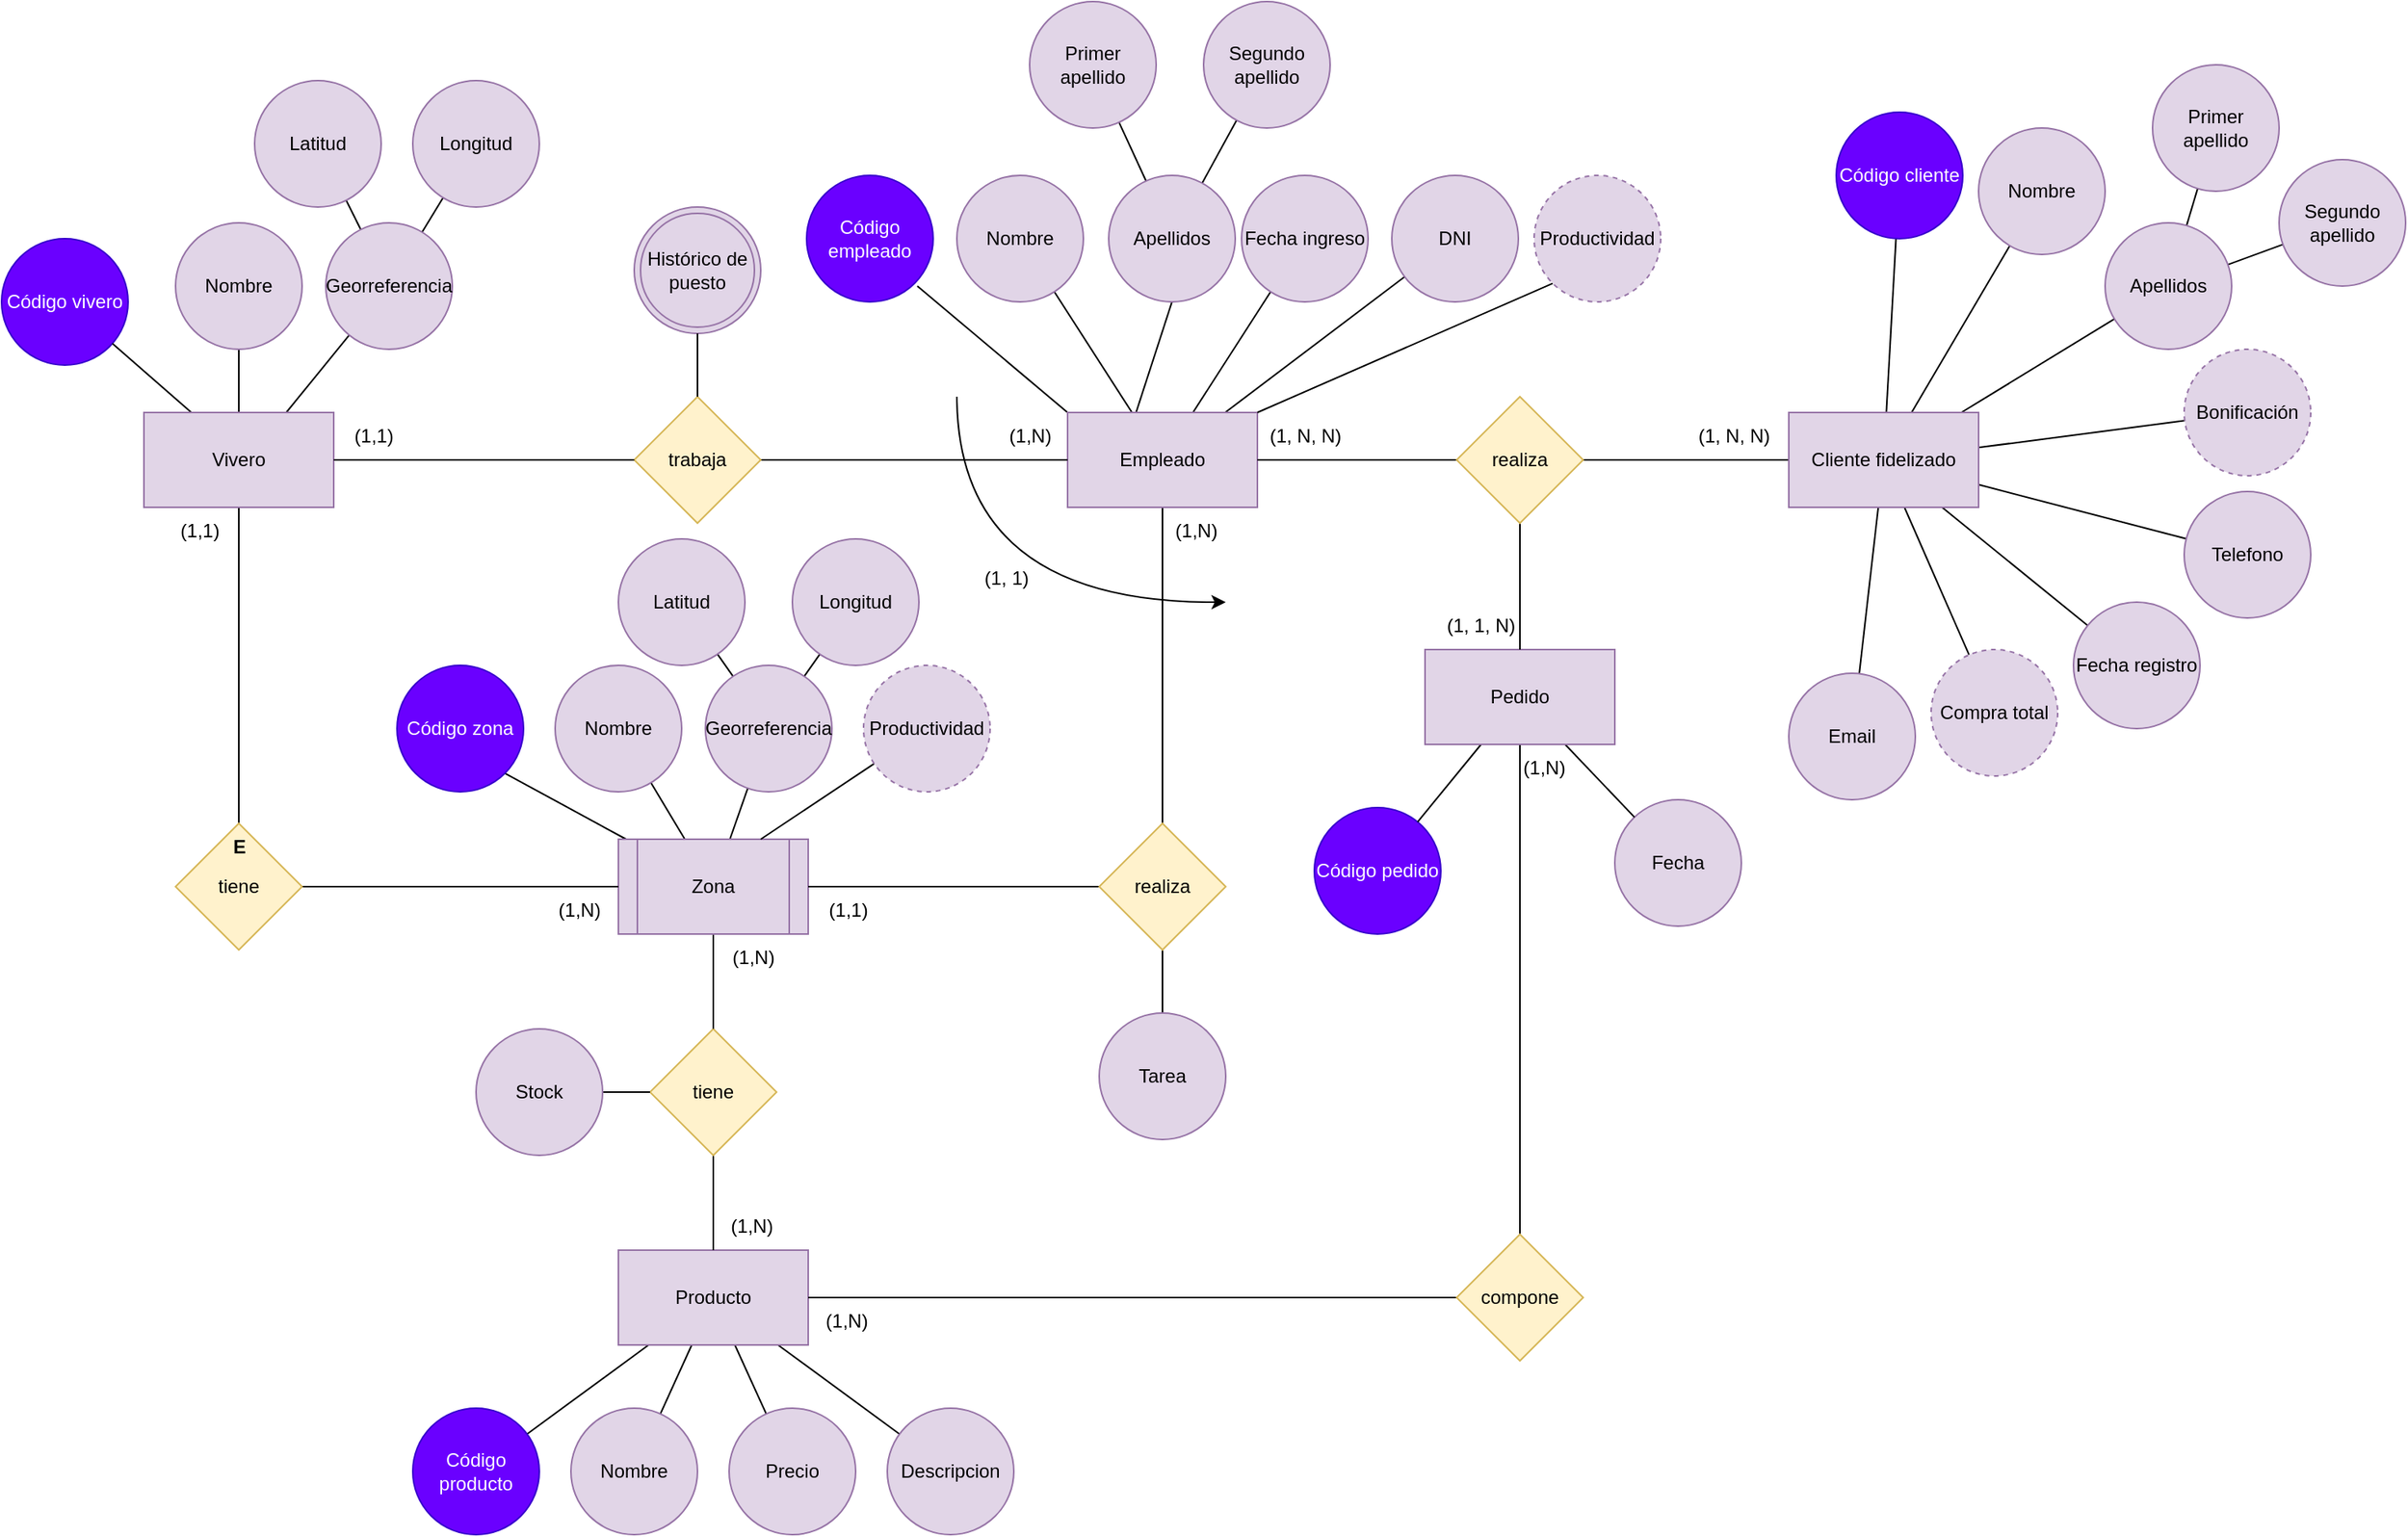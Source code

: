 <mxfile version="24.7.17">
  <diagram name="Página-1" id="UHBcDo3w5O7GQZ0DHGnp">
    <mxGraphModel grid="0" page="1" gridSize="10" guides="1" tooltips="1" connect="1" arrows="1" fold="1" pageScale="1" pageWidth="827" pageHeight="1169" math="0" shadow="0">
      <root>
        <mxCell id="0" />
        <mxCell id="1" parent="0" />
        <mxCell id="_EzMTFCngacepDHgzK4X-21" style="rounded=0;orthogonalLoop=1;jettySize=auto;html=1;entryX=0.5;entryY=1;entryDx=0;entryDy=0;endArrow=none;endFill=0;exitX=0.5;exitY=0;exitDx=0;exitDy=0;" edge="1" parent="1" source="6fVsq-_J9UxJOpscQPYp-1" target="_EzMTFCngacepDHgzK4X-19">
          <mxGeometry relative="1" as="geometry" />
        </mxCell>
        <mxCell id="_EzMTFCngacepDHgzK4X-22" style="rounded=0;orthogonalLoop=1;jettySize=auto;html=1;endArrow=none;endFill=0;" edge="1" parent="1" source="PSQP5frEjgtf2xddnxFg-1" target="_EzMTFCngacepDHgzK4X-17">
          <mxGeometry relative="1" as="geometry">
            <mxPoint x="-580" y="220" as="targetPoint" />
          </mxGeometry>
        </mxCell>
        <mxCell id="_EzMTFCngacepDHgzK4X-33" style="rounded=0;orthogonalLoop=1;jettySize=auto;html=1;endArrow=none;endFill=0;entryX=0.875;entryY=0.875;entryDx=0;entryDy=0;entryPerimeter=0;exitX=0;exitY=0;exitDx=0;exitDy=0;" edge="1" parent="1" source="6fVsq-_J9UxJOpscQPYp-6" target="_EzMTFCngacepDHgzK4X-28">
          <mxGeometry relative="1" as="geometry" />
        </mxCell>
        <mxCell id="_EzMTFCngacepDHgzK4X-34" style="rounded=0;orthogonalLoop=1;jettySize=auto;html=1;endArrow=none;endFill=0;" edge="1" parent="1" source="6fVsq-_J9UxJOpscQPYp-6" target="_EzMTFCngacepDHgzK4X-30">
          <mxGeometry relative="1" as="geometry" />
        </mxCell>
        <mxCell id="_EzMTFCngacepDHgzK4X-35" style="rounded=0;orthogonalLoop=1;jettySize=auto;html=1;entryX=0.5;entryY=1;entryDx=0;entryDy=0;endArrow=none;endFill=0;exitX=0.35;exitY=0.067;exitDx=0;exitDy=0;exitPerimeter=0;" edge="1" parent="1" source="6fVsq-_J9UxJOpscQPYp-6" target="_EzMTFCngacepDHgzK4X-29">
          <mxGeometry relative="1" as="geometry" />
        </mxCell>
        <mxCell id="_EzMTFCngacepDHgzK4X-36" style="rounded=0;orthogonalLoop=1;jettySize=auto;html=1;endArrow=none;endFill=0;" edge="1" parent="1" source="6fVsq-_J9UxJOpscQPYp-6" target="_EzMTFCngacepDHgzK4X-32">
          <mxGeometry relative="1" as="geometry" />
        </mxCell>
        <mxCell id="_EzMTFCngacepDHgzK4X-37" style="rounded=0;orthogonalLoop=1;jettySize=auto;html=1;endArrow=none;endFill=0;" edge="1" parent="1" source="6fVsq-_J9UxJOpscQPYp-6" target="_EzMTFCngacepDHgzK4X-31">
          <mxGeometry relative="1" as="geometry" />
        </mxCell>
        <mxCell id="SDyo2RUHHrsPKv_Lk7U--41" style="edgeStyle=orthogonalEdgeStyle;rounded=0;orthogonalLoop=1;jettySize=auto;html=1;entryX=0.5;entryY=0;entryDx=0;entryDy=0;endArrow=none;endFill=0;" edge="1" parent="1" source="6fVsq-_J9UxJOpscQPYp-6" target="SDyo2RUHHrsPKv_Lk7U--40">
          <mxGeometry relative="1" as="geometry" />
        </mxCell>
        <mxCell id="6fVsq-_J9UxJOpscQPYp-6" value="Empleado" style="rounded=0;whiteSpace=wrap;html=1;fillColor=#e1d5e7;strokeColor=#9673a6;" vertex="1" parent="1">
          <mxGeometry x="-96" y="360" width="120" height="60" as="geometry" />
        </mxCell>
        <mxCell id="_EzMTFCngacepDHgzK4X-38" style="rounded=0;orthogonalLoop=1;jettySize=auto;html=1;endArrow=none;endFill=0;" edge="1" parent="1" source="6fVsq-_J9UxJOpscQPYp-7" target="SDyo2RUHHrsPKv_Lk7U--8">
          <mxGeometry relative="1" as="geometry" />
        </mxCell>
        <mxCell id="_EzMTFCngacepDHgzK4X-39" style="rounded=0;orthogonalLoop=1;jettySize=auto;html=1;endArrow=none;endFill=0;" edge="1" parent="1" source="6fVsq-_J9UxJOpscQPYp-7" target="SDyo2RUHHrsPKv_Lk7U--11">
          <mxGeometry relative="1" as="geometry" />
        </mxCell>
        <mxCell id="_EzMTFCngacepDHgzK4X-40" style="rounded=0;orthogonalLoop=1;jettySize=auto;html=1;endArrow=none;endFill=0;" edge="1" parent="1" source="6fVsq-_J9UxJOpscQPYp-7" target="SDyo2RUHHrsPKv_Lk7U--12">
          <mxGeometry relative="1" as="geometry" />
        </mxCell>
        <mxCell id="_EzMTFCngacepDHgzK4X-41" style="rounded=0;orthogonalLoop=1;jettySize=auto;html=1;endArrow=none;endFill=0;" edge="1" parent="1" source="6fVsq-_J9UxJOpscQPYp-7" target="SDyo2RUHHrsPKv_Lk7U--13">
          <mxGeometry relative="1" as="geometry" />
        </mxCell>
        <mxCell id="6fVsq-_J9UxJOpscQPYp-7" value="Producto" style="rounded=0;whiteSpace=wrap;html=1;fillColor=#e1d5e7;strokeColor=#9673a6;" vertex="1" parent="1">
          <mxGeometry x="-380" y="890" width="120" height="60" as="geometry" />
        </mxCell>
        <mxCell id="SDyo2RUHHrsPKv_Lk7U--25" style="rounded=0;orthogonalLoop=1;jettySize=auto;html=1;endArrow=none;endFill=0;" edge="1" parent="1" source="_EzMTFCngacepDHgzK4X-6" target="SDyo2RUHHrsPKv_Lk7U--18">
          <mxGeometry relative="1" as="geometry" />
        </mxCell>
        <mxCell id="SDyo2RUHHrsPKv_Lk7U--26" style="rounded=0;orthogonalLoop=1;jettySize=auto;html=1;endArrow=none;endFill=0;" edge="1" parent="1" source="_EzMTFCngacepDHgzK4X-6" target="SDyo2RUHHrsPKv_Lk7U--20">
          <mxGeometry relative="1" as="geometry" />
        </mxCell>
        <mxCell id="SDyo2RUHHrsPKv_Lk7U--27" style="rounded=0;orthogonalLoop=1;jettySize=auto;html=1;endArrow=none;endFill=0;" edge="1" parent="1" source="_EzMTFCngacepDHgzK4X-6" target="SDyo2RUHHrsPKv_Lk7U--21">
          <mxGeometry relative="1" as="geometry" />
        </mxCell>
        <mxCell id="SDyo2RUHHrsPKv_Lk7U--28" style="rounded=0;orthogonalLoop=1;jettySize=auto;html=1;endArrow=none;endFill=0;" edge="1" parent="1" source="_EzMTFCngacepDHgzK4X-6" target="SDyo2RUHHrsPKv_Lk7U--22">
          <mxGeometry relative="1" as="geometry" />
        </mxCell>
        <mxCell id="SDyo2RUHHrsPKv_Lk7U--29" style="rounded=0;orthogonalLoop=1;jettySize=auto;html=1;endArrow=none;endFill=0;" edge="1" parent="1" source="_EzMTFCngacepDHgzK4X-6" target="SDyo2RUHHrsPKv_Lk7U--23">
          <mxGeometry relative="1" as="geometry" />
        </mxCell>
        <mxCell id="SDyo2RUHHrsPKv_Lk7U--30" style="rounded=0;orthogonalLoop=1;jettySize=auto;html=1;endArrow=none;endFill=0;" edge="1" parent="1" source="_EzMTFCngacepDHgzK4X-6" target="SDyo2RUHHrsPKv_Lk7U--24">
          <mxGeometry relative="1" as="geometry" />
        </mxCell>
        <mxCell id="SDyo2RUHHrsPKv_Lk7U--8" value="Código producto" style="ellipse;whiteSpace=wrap;html=1;aspect=fixed;fillColor=#6a00ff;strokeColor=#3700CC;fontColor=#ffffff;" vertex="1" parent="1">
          <mxGeometry x="-510" y="990" width="80" height="80" as="geometry" />
        </mxCell>
        <mxCell id="SDyo2RUHHrsPKv_Lk7U--12" value="Precio" style="ellipse;whiteSpace=wrap;html=1;aspect=fixed;fillColor=#e1d5e7;strokeColor=#9673a6;" vertex="1" parent="1">
          <mxGeometry x="-310" y="990" width="80" height="80" as="geometry" />
        </mxCell>
        <mxCell id="_EzMTFCngacepDHgzK4X-16" value="Código vivero " style="ellipse;whiteSpace=wrap;html=1;aspect=fixed;fillColor=#6a00ff;strokeColor=#3700CC;fontColor=#ffffff;" vertex="1" parent="1">
          <mxGeometry x="-770" y="250" width="80" height="80" as="geometry" />
        </mxCell>
        <mxCell id="SDyo2RUHHrsPKv_Lk7U--13" value="Descripcion" style="ellipse;whiteSpace=wrap;html=1;aspect=fixed;fillColor=#e1d5e7;strokeColor=#9673a6;" vertex="1" parent="1">
          <mxGeometry x="-210" y="990" width="80" height="80" as="geometry" />
        </mxCell>
        <mxCell id="_EzMTFCngacepDHgzK4X-26" style="rounded=0;orthogonalLoop=1;jettySize=auto;html=1;endArrow=none;endFill=0;exitX=0.25;exitY=0;exitDx=0;exitDy=0;" edge="1" parent="1" source="6fVsq-_J9UxJOpscQPYp-1" target="_EzMTFCngacepDHgzK4X-16">
          <mxGeometry relative="1" as="geometry" />
        </mxCell>
        <mxCell id="PSQP5frEjgtf2xddnxFg-9" style="rounded=0;orthogonalLoop=1;jettySize=auto;html=1;endArrow=none;endFill=0;" edge="1" parent="1" source="_EzMTFCngacepDHgzK4X-6" target="PSQP5frEjgtf2xddnxFg-8">
          <mxGeometry relative="1" as="geometry" />
        </mxCell>
        <mxCell id="PSQP5frEjgtf2xddnxFg-17" style="edgeStyle=orthogonalEdgeStyle;rounded=0;orthogonalLoop=1;jettySize=auto;html=1;entryX=1;entryY=0.5;entryDx=0;entryDy=0;endArrow=none;endFill=0;" edge="1" parent="1" source="_EzMTFCngacepDHgzK4X-6" target="PSQP5frEjgtf2xddnxFg-16">
          <mxGeometry relative="1" as="geometry" />
        </mxCell>
        <mxCell id="PSQP5frEjgtf2xddnxFg-21" style="rounded=0;orthogonalLoop=1;jettySize=auto;html=1;endArrow=none;endFill=0;" edge="1" parent="1" source="_EzMTFCngacepDHgzK4X-6" target="PSQP5frEjgtf2xddnxFg-20">
          <mxGeometry relative="1" as="geometry" />
        </mxCell>
        <mxCell id="_EzMTFCngacepDHgzK4X-6" value="Cliente fidelizado" style="rounded=0;whiteSpace=wrap;html=1;fillColor=#e1d5e7;strokeColor=#9673a6;" vertex="1" parent="1">
          <mxGeometry x="360" y="360" width="120" height="60" as="geometry" />
        </mxCell>
        <mxCell id="SDyo2RUHHrsPKv_Lk7U--16" value="Fecha" style="ellipse;whiteSpace=wrap;html=1;aspect=fixed;fillColor=#e1d5e7;strokeColor=#9673a6;" vertex="1" parent="1">
          <mxGeometry x="250" y="605" width="80" height="80" as="geometry" />
        </mxCell>
        <mxCell id="_EzMTFCngacepDHgzK4X-27" style="rounded=0;orthogonalLoop=1;jettySize=auto;html=1;endArrow=none;endFill=0;" edge="1" parent="1" source="PSQP5frEjgtf2xddnxFg-1" target="_EzMTFCngacepDHgzK4X-18">
          <mxGeometry relative="1" as="geometry">
            <mxPoint x="-480" y="220" as="targetPoint" />
          </mxGeometry>
        </mxCell>
        <mxCell id="SDyo2RUHHrsPKv_Lk7U--14" value="Código pedido" style="ellipse;whiteSpace=wrap;html=1;aspect=fixed;fillColor=#6a00ff;strokeColor=#3700CC;fontColor=#ffffff;" vertex="1" parent="1">
          <mxGeometry x="60" y="610" width="80" height="80" as="geometry" />
        </mxCell>
        <mxCell id="_EzMTFCngacepDHgzK4X-42" style="rounded=0;orthogonalLoop=1;jettySize=auto;html=1;endArrow=none;endFill=0;entryX=1;entryY=1;entryDx=0;entryDy=0;" edge="1" parent="1" source="SDyo2RUHHrsPKv_Lk7U--31" target="SDyo2RUHHrsPKv_Lk7U--4">
          <mxGeometry relative="1" as="geometry">
            <mxPoint x="-377.857" y="610" as="sourcePoint" />
          </mxGeometry>
        </mxCell>
        <mxCell id="SDyo2RUHHrsPKv_Lk7U--18" value="Código cliente" style="ellipse;whiteSpace=wrap;html=1;aspect=fixed;fillColor=#6a00ff;strokeColor=#3700CC;fontColor=#ffffff;" vertex="1" parent="1">
          <mxGeometry x="390" y="170" width="80" height="80" as="geometry" />
        </mxCell>
        <mxCell id="_EzMTFCngacepDHgzK4X-43" style="rounded=0;orthogonalLoop=1;jettySize=auto;html=1;endArrow=none;endFill=0;" edge="1" parent="1" source="SDyo2RUHHrsPKv_Lk7U--31" target="SDyo2RUHHrsPKv_Lk7U--5">
          <mxGeometry relative="1" as="geometry">
            <mxPoint x="-339.286" y="610" as="sourcePoint" />
          </mxGeometry>
        </mxCell>
        <mxCell id="SDyo2RUHHrsPKv_Lk7U--20" value="Nombre" style="ellipse;whiteSpace=wrap;html=1;aspect=fixed;fillColor=#e1d5e7;strokeColor=#9673a6;" vertex="1" parent="1">
          <mxGeometry x="480" y="180" width="80" height="80" as="geometry" />
        </mxCell>
        <mxCell id="J-nF8_KSfzNKeLKuR7F0-20" style="rounded=0;orthogonalLoop=1;jettySize=auto;html=1;endArrow=none;endFill=0;" edge="1" parent="1" source="SDyo2RUHHrsPKv_Lk7U--21" target="J-nF8_KSfzNKeLKuR7F0-18">
          <mxGeometry relative="1" as="geometry" />
        </mxCell>
        <mxCell id="J-nF8_KSfzNKeLKuR7F0-21" style="rounded=0;orthogonalLoop=1;jettySize=auto;html=1;endArrow=none;endFill=0;" edge="1" parent="1" source="SDyo2RUHHrsPKv_Lk7U--21" target="J-nF8_KSfzNKeLKuR7F0-19">
          <mxGeometry relative="1" as="geometry" />
        </mxCell>
        <mxCell id="SDyo2RUHHrsPKv_Lk7U--21" value="Apellidos" style="ellipse;whiteSpace=wrap;html=1;aspect=fixed;fillColor=#e1d5e7;strokeColor=#9673a6;" vertex="1" parent="1">
          <mxGeometry x="560" y="240" width="80" height="80" as="geometry" />
        </mxCell>
        <mxCell id="SDyo2RUHHrsPKv_Lk7U--37" style="edgeStyle=orthogonalEdgeStyle;rounded=0;orthogonalLoop=1;jettySize=auto;html=1;endArrow=none;endFill=0;" edge="1" parent="1" source="_EzMTFCngacepDHgzK4X-49" target="6fVsq-_J9UxJOpscQPYp-6">
          <mxGeometry relative="1" as="geometry" />
        </mxCell>
        <mxCell id="_EzMTFCngacepDHgzK4X-49" value="trabaja" style="rhombus;whiteSpace=wrap;html=1;fillColor=#fff2cc;strokeColor=#d6b656;" vertex="1" parent="1">
          <mxGeometry x="-370" y="350" width="80" height="80" as="geometry" />
        </mxCell>
        <mxCell id="_EzMTFCngacepDHgzK4X-18" value="Longitud" style="ellipse;whiteSpace=wrap;html=1;aspect=fixed;fillColor=#e1d5e7;strokeColor=#9673a6;" vertex="1" parent="1">
          <mxGeometry x="-510" y="150" width="80" height="80" as="geometry" />
        </mxCell>
        <mxCell id="_EzMTFCngacepDHgzK4X-46" style="rounded=0;orthogonalLoop=1;jettySize=auto;html=1;endArrow=none;endFill=0;" edge="1" parent="1" source="_EzMTFCngacepDHgzK4X-7" target="SDyo2RUHHrsPKv_Lk7U--14">
          <mxGeometry relative="1" as="geometry" />
        </mxCell>
        <mxCell id="_EzMTFCngacepDHgzK4X-47" style="rounded=0;orthogonalLoop=1;jettySize=auto;html=1;endArrow=none;endFill=0;" edge="1" parent="1" source="_EzMTFCngacepDHgzK4X-7" target="SDyo2RUHHrsPKv_Lk7U--16">
          <mxGeometry relative="1" as="geometry" />
        </mxCell>
        <mxCell id="_EzMTFCngacepDHgzK4X-17" value="Latitud" style="ellipse;whiteSpace=wrap;html=1;aspect=fixed;fillColor=#e1d5e7;strokeColor=#9673a6;" vertex="1" parent="1">
          <mxGeometry x="-610" y="150" width="80" height="80" as="geometry" />
        </mxCell>
        <mxCell id="SDyo2RUHHrsPKv_Lk7U--23" value="Telefono" style="ellipse;whiteSpace=wrap;html=1;aspect=fixed;fillColor=#e1d5e7;strokeColor=#9673a6;" vertex="1" parent="1">
          <mxGeometry x="610" y="410" width="80" height="80" as="geometry" />
        </mxCell>
        <mxCell id="_EzMTFCngacepDHgzK4X-31" value="DNI" style="ellipse;whiteSpace=wrap;html=1;aspect=fixed;fillColor=#e1d5e7;strokeColor=#9673a6;" vertex="1" parent="1">
          <mxGeometry x="109" y="210" width="80" height="80" as="geometry" />
        </mxCell>
        <mxCell id="SDyo2RUHHrsPKv_Lk7U--24" value="Fecha registro" style="ellipse;whiteSpace=wrap;html=1;aspect=fixed;fillColor=#e1d5e7;strokeColor=#9673a6;" vertex="1" parent="1">
          <mxGeometry x="540" y="480" width="80" height="80" as="geometry" />
        </mxCell>
        <mxCell id="_EzMTFCngacepDHgzK4X-32" value="Fecha ingreso" style="ellipse;whiteSpace=wrap;html=1;aspect=fixed;fillColor=#e1d5e7;strokeColor=#9673a6;" vertex="1" parent="1">
          <mxGeometry x="14" y="210" width="80" height="80" as="geometry" />
        </mxCell>
        <mxCell id="SDyo2RUHHrsPKv_Lk7U--22" value="Email" style="ellipse;whiteSpace=wrap;html=1;aspect=fixed;fillColor=#e1d5e7;strokeColor=#9673a6;" vertex="1" parent="1">
          <mxGeometry x="360" y="525" width="80" height="80" as="geometry" />
        </mxCell>
        <mxCell id="SDyo2RUHHrsPKv_Lk7U--34" value="" style="rounded=0;orthogonalLoop=1;jettySize=auto;html=1;endArrow=none;endFill=0;" edge="1" parent="1" source="6fVsq-_J9UxJOpscQPYp-1" target="SDyo2RUHHrsPKv_Lk7U--33">
          <mxGeometry relative="1" as="geometry" />
        </mxCell>
        <mxCell id="PSQP5frEjgtf2xddnxFg-2" style="rounded=0;orthogonalLoop=1;jettySize=auto;html=1;endArrow=none;endFill=0;exitX=0.75;exitY=0;exitDx=0;exitDy=0;" edge="1" parent="1" source="6fVsq-_J9UxJOpscQPYp-1" target="PSQP5frEjgtf2xddnxFg-1">
          <mxGeometry relative="1" as="geometry" />
        </mxCell>
        <mxCell id="6fVsq-_J9UxJOpscQPYp-1" value="Vivero" style="rounded=0;whiteSpace=wrap;html=1;fillColor=#e1d5e7;strokeColor=#9673a6;" vertex="1" parent="1">
          <mxGeometry x="-680" y="360" width="120" height="60" as="geometry" />
        </mxCell>
        <mxCell id="_EzMTFCngacepDHgzK4X-28" value="Código empleado" style="ellipse;whiteSpace=wrap;html=1;aspect=fixed;fillColor=#6a00ff;strokeColor=#3700CC;fontColor=#ffffff;" vertex="1" parent="1">
          <mxGeometry x="-261" y="210" width="80" height="80" as="geometry" />
        </mxCell>
        <mxCell id="J-nF8_KSfzNKeLKuR7F0-16" style="rounded=0;orthogonalLoop=1;jettySize=auto;html=1;endArrow=none;endFill=0;" edge="1" parent="1" source="_EzMTFCngacepDHgzK4X-29" target="J-nF8_KSfzNKeLKuR7F0-14">
          <mxGeometry relative="1" as="geometry" />
        </mxCell>
        <mxCell id="J-nF8_KSfzNKeLKuR7F0-17" style="rounded=0;orthogonalLoop=1;jettySize=auto;html=1;endArrow=none;endFill=0;" edge="1" parent="1" source="_EzMTFCngacepDHgzK4X-29" target="J-nF8_KSfzNKeLKuR7F0-15">
          <mxGeometry relative="1" as="geometry">
            <mxPoint x="-37" y="217" as="sourcePoint" />
          </mxGeometry>
        </mxCell>
        <mxCell id="_EzMTFCngacepDHgzK4X-29" value="Apellidos" style="ellipse;whiteSpace=wrap;html=1;aspect=fixed;fillColor=#e1d5e7;strokeColor=#9673a6;" vertex="1" parent="1">
          <mxGeometry x="-70" y="210" width="80" height="80" as="geometry" />
        </mxCell>
        <mxCell id="_EzMTFCngacepDHgzK4X-52" style="edgeStyle=orthogonalEdgeStyle;rounded=0;orthogonalLoop=1;jettySize=auto;html=1;endArrow=none;endFill=0;" edge="1" parent="1" source="_EzMTFCngacepDHgzK4X-11" target="6fVsq-_J9UxJOpscQPYp-7">
          <mxGeometry relative="1" as="geometry" />
        </mxCell>
        <mxCell id="_EzMTFCngacepDHgzK4X-11" value="tiene" style="rhombus;whiteSpace=wrap;html=1;fillColor=#fff2cc;strokeColor=#d6b656;" vertex="1" parent="1">
          <mxGeometry x="-360" y="750" width="80" height="80" as="geometry" />
        </mxCell>
        <mxCell id="_EzMTFCngacepDHgzK4X-30" value="Nombre" style="ellipse;whiteSpace=wrap;html=1;aspect=fixed;fillColor=#e1d5e7;strokeColor=#9673a6;" vertex="1" parent="1">
          <mxGeometry x="-166" y="210" width="80" height="80" as="geometry" />
        </mxCell>
        <mxCell id="_EzMTFCngacepDHgzK4X-50" style="edgeStyle=orthogonalEdgeStyle;rounded=0;orthogonalLoop=1;jettySize=auto;html=1;entryX=0;entryY=0.5;entryDx=0;entryDy=0;endArrow=none;endFill=0;" edge="1" parent="1" source="SDyo2RUHHrsPKv_Lk7U--1" target="_EzMTFCngacepDHgzK4X-11">
          <mxGeometry relative="1" as="geometry" />
        </mxCell>
        <mxCell id="SDyo2RUHHrsPKv_Lk7U--1" value="Stock" style="ellipse;whiteSpace=wrap;html=1;aspect=fixed;fillColor=#e1d5e7;strokeColor=#9673a6;" vertex="1" parent="1">
          <mxGeometry x="-470" y="750" width="80" height="80" as="geometry" />
        </mxCell>
        <mxCell id="_EzMTFCngacepDHgzK4X-19" value="Nombre" style="ellipse;whiteSpace=wrap;html=1;aspect=fixed;fillColor=#e1d5e7;strokeColor=#9673a6;" vertex="1" parent="1">
          <mxGeometry x="-660" y="240" width="80" height="80" as="geometry" />
        </mxCell>
        <mxCell id="_EzMTFCngacepDHgzK4X-51" style="edgeStyle=orthogonalEdgeStyle;rounded=0;orthogonalLoop=1;jettySize=auto;html=1;endArrow=none;endFill=0;" edge="1" parent="1" source="SDyo2RUHHrsPKv_Lk7U--31" target="_EzMTFCngacepDHgzK4X-11">
          <mxGeometry relative="1" as="geometry">
            <mxPoint x="-320" y="670" as="sourcePoint" />
          </mxGeometry>
        </mxCell>
        <mxCell id="rifXGjwa7ciNM-QI1-3g-2" style="edgeStyle=orthogonalEdgeStyle;rounded=0;orthogonalLoop=1;jettySize=auto;html=1;endArrow=none;endFill=0;" edge="1" parent="1" source="_EzMTFCngacepDHgzK4X-7" target="rifXGjwa7ciNM-QI1-3g-1">
          <mxGeometry relative="1" as="geometry" />
        </mxCell>
        <mxCell id="_EzMTFCngacepDHgzK4X-7" value="Pedido" style="rounded=0;whiteSpace=wrap;html=1;fillColor=#e1d5e7;strokeColor=#9673a6;" vertex="1" parent="1">
          <mxGeometry x="130" y="510" width="120" height="60" as="geometry" />
        </mxCell>
        <mxCell id="SDyo2RUHHrsPKv_Lk7U--4" value="Código zona" style="ellipse;whiteSpace=wrap;html=1;aspect=fixed;fillColor=#6a00ff;strokeColor=#3700CC;fontColor=#ffffff;" vertex="1" parent="1">
          <mxGeometry x="-520" y="520" width="80" height="80" as="geometry" />
        </mxCell>
        <mxCell id="SDyo2RUHHrsPKv_Lk7U--5" value="Nombre" style="ellipse;whiteSpace=wrap;html=1;aspect=fixed;fillColor=#e1d5e7;strokeColor=#9673a6;" vertex="1" parent="1">
          <mxGeometry x="-420" y="520" width="80" height="80" as="geometry" />
        </mxCell>
        <mxCell id="SDyo2RUHHrsPKv_Lk7U--11" value="Nombre" style="ellipse;whiteSpace=wrap;html=1;aspect=fixed;fillColor=#e1d5e7;strokeColor=#9673a6;" vertex="1" parent="1">
          <mxGeometry x="-410" y="990" width="80" height="80" as="geometry" />
        </mxCell>
        <mxCell id="_EzMTFCngacepDHgzK4X-53" style="edgeStyle=orthogonalEdgeStyle;rounded=0;orthogonalLoop=1;jettySize=auto;html=1;entryX=0;entryY=0.5;entryDx=0;entryDy=0;endArrow=none;endFill=0;" edge="1" parent="1" source="6fVsq-_J9UxJOpscQPYp-1" target="_EzMTFCngacepDHgzK4X-49">
          <mxGeometry relative="1" as="geometry">
            <mxPoint x="-260" y="640" as="sourcePoint" />
          </mxGeometry>
        </mxCell>
        <mxCell id="PSQP5frEjgtf2xddnxFg-27" style="rounded=0;orthogonalLoop=1;jettySize=auto;html=1;endArrow=none;endFill=0;" edge="1" parent="1" source="SDyo2RUHHrsPKv_Lk7U--31" target="PSQP5frEjgtf2xddnxFg-26">
          <mxGeometry relative="1" as="geometry" />
        </mxCell>
        <mxCell id="SDyo2RUHHrsPKv_Lk7U--31" value="Zona" style="shape=process;whiteSpace=wrap;html=1;backgroundOutline=1;fillColor=#e1d5e7;strokeColor=#9673a6;" vertex="1" parent="1">
          <mxGeometry x="-380" y="630" width="120" height="60" as="geometry" />
        </mxCell>
        <mxCell id="SDyo2RUHHrsPKv_Lk7U--35" style="rounded=0;orthogonalLoop=1;jettySize=auto;html=1;endArrow=none;endFill=0;" edge="1" parent="1" source="SDyo2RUHHrsPKv_Lk7U--33" target="SDyo2RUHHrsPKv_Lk7U--31">
          <mxGeometry relative="1" as="geometry" />
        </mxCell>
        <mxCell id="SDyo2RUHHrsPKv_Lk7U--33" value="tiene" style="rhombus;whiteSpace=wrap;html=1;fillColor=#fff2cc;strokeColor=#d6b656;" vertex="1" parent="1">
          <mxGeometry x="-660" y="620" width="80" height="80" as="geometry" />
        </mxCell>
        <mxCell id="SDyo2RUHHrsPKv_Lk7U--42" style="edgeStyle=orthogonalEdgeStyle;rounded=0;orthogonalLoop=1;jettySize=auto;html=1;endArrow=none;endFill=0;" edge="1" parent="1" source="SDyo2RUHHrsPKv_Lk7U--40" target="SDyo2RUHHrsPKv_Lk7U--31">
          <mxGeometry relative="1" as="geometry" />
        </mxCell>
        <mxCell id="SDyo2RUHHrsPKv_Lk7U--45" style="rounded=0;orthogonalLoop=1;jettySize=auto;html=1;entryX=0.5;entryY=0;entryDx=0;entryDy=0;endArrow=none;endFill=0;" edge="1" parent="1" source="SDyo2RUHHrsPKv_Lk7U--40" target="SDyo2RUHHrsPKv_Lk7U--43">
          <mxGeometry relative="1" as="geometry" />
        </mxCell>
        <mxCell id="SDyo2RUHHrsPKv_Lk7U--40" value="realiza" style="rhombus;whiteSpace=wrap;html=1;fillColor=#fff2cc;strokeColor=#d6b656;" vertex="1" parent="1">
          <mxGeometry x="-76" y="620" width="80" height="80" as="geometry" />
        </mxCell>
        <mxCell id="SDyo2RUHHrsPKv_Lk7U--43" value="Tarea" style="ellipse;whiteSpace=wrap;html=1;aspect=fixed;fillColor=#e1d5e7;strokeColor=#9673a6;" vertex="1" parent="1">
          <mxGeometry x="-76" y="740" width="80" height="80" as="geometry" />
        </mxCell>
        <mxCell id="SDyo2RUHHrsPKv_Lk7U--49" value="" style="endArrow=none;html=1;rounded=1;curved=1;edgeStyle=orthogonalEdgeStyle;startArrow=classic;startFill=1;endFill=0;" edge="1" parent="1">
          <mxGeometry width="50" height="50" relative="1" as="geometry">
            <mxPoint x="4" y="480" as="sourcePoint" />
            <mxPoint x="-166" y="350" as="targetPoint" />
          </mxGeometry>
        </mxCell>
        <mxCell id="J-nF8_KSfzNKeLKuR7F0-8" value="Histórico de puesto" style="ellipse;shape=doubleEllipse;whiteSpace=wrap;html=1;aspect=fixed;fillColor=#e1d5e7;strokeColor=#9673a6;" vertex="1" parent="1">
          <mxGeometry x="-370" y="230" width="80" height="80" as="geometry" />
        </mxCell>
        <mxCell id="J-nF8_KSfzNKeLKuR7F0-9" style="rounded=0;orthogonalLoop=1;jettySize=auto;html=1;endArrow=none;endFill=0;" edge="1" parent="1" source="J-nF8_KSfzNKeLKuR7F0-8" target="_EzMTFCngacepDHgzK4X-49">
          <mxGeometry relative="1" as="geometry">
            <mxPoint x="-22" y="360" as="targetPoint" />
          </mxGeometry>
        </mxCell>
        <mxCell id="J-nF8_KSfzNKeLKuR7F0-11" style="rounded=0;orthogonalLoop=1;jettySize=auto;html=1;endArrow=none;endFill=0;entryX=0.75;entryY=0;entryDx=0;entryDy=0;" edge="1" parent="1" source="J-nF8_KSfzNKeLKuR7F0-10" target="SDyo2RUHHrsPKv_Lk7U--31">
          <mxGeometry relative="1" as="geometry">
            <mxPoint x="-160" y="560" as="sourcePoint" />
            <mxPoint x="-280" y="610" as="targetPoint" />
          </mxGeometry>
        </mxCell>
        <mxCell id="J-nF8_KSfzNKeLKuR7F0-10" value="Productividad" style="ellipse;whiteSpace=wrap;html=1;aspect=fixed;fillColor=#e1d5e7;strokeColor=#9673a6;dashed=1;" vertex="1" parent="1">
          <mxGeometry x="-225" y="520" width="80" height="80" as="geometry" />
        </mxCell>
        <mxCell id="J-nF8_KSfzNKeLKuR7F0-13" style="rounded=0;orthogonalLoop=1;jettySize=auto;html=1;exitX=0;exitY=1;exitDx=0;exitDy=0;entryX=1;entryY=0;entryDx=0;entryDy=0;endArrow=none;endFill=0;" edge="1" parent="1" source="J-nF8_KSfzNKeLKuR7F0-12" target="6fVsq-_J9UxJOpscQPYp-6">
          <mxGeometry relative="1" as="geometry" />
        </mxCell>
        <mxCell id="J-nF8_KSfzNKeLKuR7F0-12" value="Productividad" style="ellipse;whiteSpace=wrap;html=1;aspect=fixed;fillColor=#e1d5e7;strokeColor=#9673a6;dashed=1;" vertex="1" parent="1">
          <mxGeometry x="199" y="210" width="80" height="80" as="geometry" />
        </mxCell>
        <mxCell id="J-nF8_KSfzNKeLKuR7F0-14" value="Primer apellido" style="ellipse;whiteSpace=wrap;html=1;aspect=fixed;fillColor=#e1d5e7;strokeColor=#9673a6;" vertex="1" parent="1">
          <mxGeometry x="-120" y="100" width="80" height="80" as="geometry" />
        </mxCell>
        <mxCell id="PSQP5frEjgtf2xddnxFg-1" value="Georreferencia" style="ellipse;whiteSpace=wrap;html=1;aspect=fixed;fillColor=#e1d5e7;strokeColor=#9673a6;" vertex="1" parent="1">
          <mxGeometry x="-565" y="240" width="80" height="80" as="geometry" />
        </mxCell>
        <mxCell id="J-nF8_KSfzNKeLKuR7F0-15" value="Segundo apellido" style="ellipse;whiteSpace=wrap;html=1;aspect=fixed;fillColor=#e1d5e7;strokeColor=#9673a6;" vertex="1" parent="1">
          <mxGeometry x="-10" y="100" width="80" height="80" as="geometry" />
        </mxCell>
        <mxCell id="J-nF8_KSfzNKeLKuR7F0-18" value="Primer apellido" style="ellipse;whiteSpace=wrap;html=1;aspect=fixed;fillColor=#e1d5e7;strokeColor=#9673a6;" vertex="1" parent="1">
          <mxGeometry x="590" y="140" width="80" height="80" as="geometry" />
        </mxCell>
        <mxCell id="J-nF8_KSfzNKeLKuR7F0-19" value="Segundo apellido" style="ellipse;whiteSpace=wrap;html=1;aspect=fixed;fillColor=#e1d5e7;strokeColor=#9673a6;" vertex="1" parent="1">
          <mxGeometry x="670" y="200" width="80" height="80" as="geometry" />
        </mxCell>
        <mxCell id="PSQP5frEjgtf2xddnxFg-8" value="Bonificación" style="ellipse;whiteSpace=wrap;html=1;aspect=fixed;fillColor=#e1d5e7;strokeColor=#9673a6;dashed=1;" vertex="1" parent="1">
          <mxGeometry x="610" y="320" width="80" height="80" as="geometry" />
        </mxCell>
        <mxCell id="PSQP5frEjgtf2xddnxFg-18" style="edgeStyle=orthogonalEdgeStyle;rounded=0;orthogonalLoop=1;jettySize=auto;html=1;endArrow=none;endFill=0;" edge="1" parent="1" source="PSQP5frEjgtf2xddnxFg-16" target="6fVsq-_J9UxJOpscQPYp-6">
          <mxGeometry relative="1" as="geometry" />
        </mxCell>
        <mxCell id="PSQP5frEjgtf2xddnxFg-19" style="edgeStyle=orthogonalEdgeStyle;rounded=0;orthogonalLoop=1;jettySize=auto;html=1;entryX=0.5;entryY=0;entryDx=0;entryDy=0;endArrow=none;endFill=0;" edge="1" parent="1" source="PSQP5frEjgtf2xddnxFg-16" target="_EzMTFCngacepDHgzK4X-7">
          <mxGeometry relative="1" as="geometry" />
        </mxCell>
        <mxCell id="PSQP5frEjgtf2xddnxFg-16" value="realiza" style="rhombus;whiteSpace=wrap;html=1;fillColor=#fff2cc;strokeColor=#d6b656;" vertex="1" parent="1">
          <mxGeometry x="150" y="350" width="80" height="80" as="geometry" />
        </mxCell>
        <mxCell id="PSQP5frEjgtf2xddnxFg-20" value="Compra total" style="ellipse;whiteSpace=wrap;html=1;aspect=fixed;fillColor=#e1d5e7;strokeColor=#9673a6;dashed=1;" vertex="1" parent="1">
          <mxGeometry x="450" y="510" width="80" height="80" as="geometry" />
        </mxCell>
        <mxCell id="PSQP5frEjgtf2xddnxFg-22" style="rounded=0;orthogonalLoop=1;jettySize=auto;html=1;endArrow=none;endFill=0;" edge="1" parent="1" source="PSQP5frEjgtf2xddnxFg-26" target="PSQP5frEjgtf2xddnxFg-25">
          <mxGeometry relative="1" as="geometry" />
        </mxCell>
        <mxCell id="PSQP5frEjgtf2xddnxFg-23" style="rounded=0;orthogonalLoop=1;jettySize=auto;html=1;endArrow=none;endFill=0;" edge="1" parent="1" source="PSQP5frEjgtf2xddnxFg-26" target="PSQP5frEjgtf2xddnxFg-24">
          <mxGeometry relative="1" as="geometry" />
        </mxCell>
        <mxCell id="PSQP5frEjgtf2xddnxFg-24" value="Longitud" style="ellipse;whiteSpace=wrap;html=1;aspect=fixed;fillColor=#e1d5e7;strokeColor=#9673a6;" vertex="1" parent="1">
          <mxGeometry x="-270" y="440" width="80" height="80" as="geometry" />
        </mxCell>
        <mxCell id="PSQP5frEjgtf2xddnxFg-25" value="Latitud" style="ellipse;whiteSpace=wrap;html=1;aspect=fixed;fillColor=#e1d5e7;strokeColor=#9673a6;" vertex="1" parent="1">
          <mxGeometry x="-380" y="440" width="80" height="80" as="geometry" />
        </mxCell>
        <mxCell id="PSQP5frEjgtf2xddnxFg-26" value="Georreferencia" style="ellipse;whiteSpace=wrap;html=1;aspect=fixed;fillColor=#e1d5e7;strokeColor=#9673a6;" vertex="1" parent="1">
          <mxGeometry x="-325" y="520" width="80" height="80" as="geometry" />
        </mxCell>
        <mxCell id="PSQP5frEjgtf2xddnxFg-28" value="E" style="text;html=1;align=center;verticalAlign=middle;resizable=0;points=[];autosize=1;strokeColor=none;fillColor=none;fontStyle=1" vertex="1" parent="1">
          <mxGeometry x="-635" y="620" width="30" height="30" as="geometry" />
        </mxCell>
        <mxCell id="J-nF8_KSfzNKeLKuR7F0-24" value="(1,1)" style="text;html=1;align=center;verticalAlign=middle;resizable=0;points=[];autosize=1;strokeColor=none;fillColor=none;" vertex="1" parent="1">
          <mxGeometry x="-560" y="360" width="50" height="30" as="geometry" />
        </mxCell>
        <mxCell id="J-nF8_KSfzNKeLKuR7F0-25" value="(1,N)" style="text;html=1;align=center;verticalAlign=middle;resizable=0;points=[];autosize=1;strokeColor=none;fillColor=none;" vertex="1" parent="1">
          <mxGeometry x="-145" y="360" width="50" height="30" as="geometry" />
        </mxCell>
        <mxCell id="J-nF8_KSfzNKeLKuR7F0-26" value="(1,N)" style="text;html=1;align=center;verticalAlign=middle;resizable=0;points=[];autosize=1;strokeColor=none;fillColor=none;" vertex="1" parent="1">
          <mxGeometry x="-40" y="420" width="50" height="30" as="geometry" />
        </mxCell>
        <mxCell id="J-nF8_KSfzNKeLKuR7F0-27" value="(1,1)" style="text;html=1;align=center;verticalAlign=middle;resizable=0;points=[];autosize=1;strokeColor=none;fillColor=none;" vertex="1" parent="1">
          <mxGeometry x="-260" y="660" width="50" height="30" as="geometry" />
        </mxCell>
        <mxCell id="J-nF8_KSfzNKeLKuR7F0-28" value="(1,1)" style="text;html=1;align=center;verticalAlign=middle;resizable=0;points=[];autosize=1;strokeColor=none;fillColor=none;" vertex="1" parent="1">
          <mxGeometry x="-670" y="420" width="50" height="30" as="geometry" />
        </mxCell>
        <mxCell id="J-nF8_KSfzNKeLKuR7F0-29" value="(1,N)" style="text;html=1;align=center;verticalAlign=middle;resizable=0;points=[];autosize=1;strokeColor=none;fillColor=none;" vertex="1" parent="1">
          <mxGeometry x="-430" y="660" width="50" height="30" as="geometry" />
        </mxCell>
        <mxCell id="J-nF8_KSfzNKeLKuR7F0-30" value="(1,N)" style="text;html=1;align=center;verticalAlign=middle;resizable=0;points=[];autosize=1;strokeColor=none;fillColor=none;" vertex="1" parent="1">
          <mxGeometry x="-320" y="690" width="50" height="30" as="geometry" />
        </mxCell>
        <mxCell id="J-nF8_KSfzNKeLKuR7F0-31" value="(1,N)" style="text;html=1;align=center;verticalAlign=middle;resizable=0;points=[];autosize=1;strokeColor=none;fillColor=none;" vertex="1" parent="1">
          <mxGeometry x="-321" y="860" width="50" height="30" as="geometry" />
        </mxCell>
        <mxCell id="J-nF8_KSfzNKeLKuR7F0-35" value="(1, 1, N)" style="text;html=1;align=center;verticalAlign=middle;resizable=0;points=[];autosize=1;strokeColor=none;fillColor=none;" vertex="1" parent="1">
          <mxGeometry x="130" y="480" width="70" height="30" as="geometry" />
        </mxCell>
        <mxCell id="J-nF8_KSfzNKeLKuR7F0-36" value="(1, N, N&lt;span style=&quot;background-color: initial;&quot;&gt;)&lt;/span&gt;" style="text;html=1;align=center;verticalAlign=middle;resizable=0;points=[];autosize=1;strokeColor=none;fillColor=none;" vertex="1" parent="1">
          <mxGeometry x="290" y="360" width="70" height="30" as="geometry" />
        </mxCell>
        <mxCell id="PSQP5frEjgtf2xddnxFg-33" value="(1, N, N)" style="text;html=1;align=center;verticalAlign=middle;resizable=0;points=[];autosize=1;strokeColor=none;fillColor=none;" vertex="1" parent="1">
          <mxGeometry x="19" y="360" width="70" height="30" as="geometry" />
        </mxCell>
        <mxCell id="rifXGjwa7ciNM-QI1-3g-3" style="edgeStyle=orthogonalEdgeStyle;rounded=0;orthogonalLoop=1;jettySize=auto;html=1;entryX=1;entryY=0.5;entryDx=0;entryDy=0;endArrow=none;endFill=0;" edge="1" parent="1" source="rifXGjwa7ciNM-QI1-3g-1" target="6fVsq-_J9UxJOpscQPYp-7">
          <mxGeometry relative="1" as="geometry" />
        </mxCell>
        <mxCell id="rifXGjwa7ciNM-QI1-3g-1" value="compone" style="rhombus;whiteSpace=wrap;html=1;fillColor=#fff2cc;strokeColor=#d6b656;" vertex="1" parent="1">
          <mxGeometry x="150" y="880" width="80" height="80" as="geometry" />
        </mxCell>
        <mxCell id="rifXGjwa7ciNM-QI1-3g-4" value="(1,N)" style="text;html=1;align=center;verticalAlign=middle;resizable=0;points=[];autosize=1;strokeColor=none;fillColor=none;" vertex="1" parent="1">
          <mxGeometry x="-261" y="920" width="50" height="30" as="geometry" />
        </mxCell>
        <mxCell id="rifXGjwa7ciNM-QI1-3g-5" value="(1,N)" style="text;html=1;align=center;verticalAlign=middle;resizable=0;points=[];autosize=1;strokeColor=none;fillColor=none;" vertex="1" parent="1">
          <mxGeometry x="180" y="570" width="50" height="30" as="geometry" />
        </mxCell>
        <mxCell id="OoaHhxPhFE34ElYlGh2i-1" value="(1, 1)" style="text;html=1;align=center;verticalAlign=middle;resizable=0;points=[];autosize=1;strokeColor=none;fillColor=none;" vertex="1" parent="1">
          <mxGeometry x="-160" y="450" width="50" height="30" as="geometry" />
        </mxCell>
      </root>
    </mxGraphModel>
  </diagram>
</mxfile>
